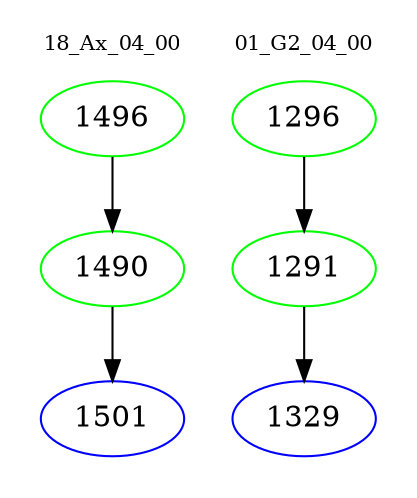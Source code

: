 digraph{
subgraph cluster_0 {
color = white
label = "18_Ax_04_00";
fontsize=10;
T0_1496 [label="1496", color="green"]
T0_1496 -> T0_1490 [color="black"]
T0_1490 [label="1490", color="green"]
T0_1490 -> T0_1501 [color="black"]
T0_1501 [label="1501", color="blue"]
}
subgraph cluster_1 {
color = white
label = "01_G2_04_00";
fontsize=10;
T1_1296 [label="1296", color="green"]
T1_1296 -> T1_1291 [color="black"]
T1_1291 [label="1291", color="green"]
T1_1291 -> T1_1329 [color="black"]
T1_1329 [label="1329", color="blue"]
}
}
